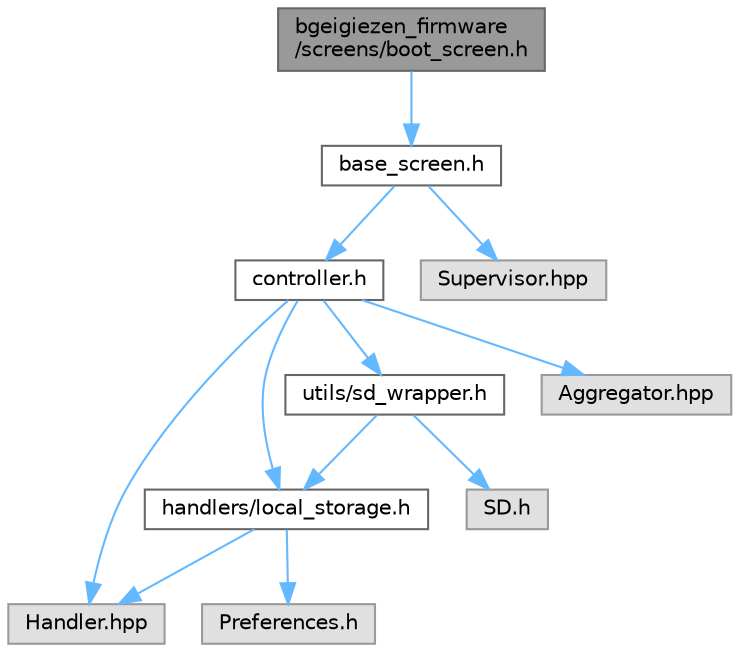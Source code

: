 digraph "bgeigiezen_firmware/screens/boot_screen.h"
{
 // LATEX_PDF_SIZE
  bgcolor="transparent";
  edge [fontname=Helvetica,fontsize=10,labelfontname=Helvetica,labelfontsize=10];
  node [fontname=Helvetica,fontsize=10,shape=box,height=0.2,width=0.4];
  Node1 [id="Node000001",label="bgeigiezen_firmware\l/screens/boot_screen.h",height=0.2,width=0.4,color="gray40", fillcolor="grey60", style="filled", fontcolor="black",tooltip=" "];
  Node1 -> Node2 [id="edge1_Node000001_Node000002",color="steelblue1",style="solid",tooltip=" "];
  Node2 [id="Node000002",label="base_screen.h",height=0.2,width=0.4,color="grey40", fillcolor="white", style="filled",URL="$base__screen_8h.html",tooltip=" "];
  Node2 -> Node3 [id="edge2_Node000002_Node000003",color="steelblue1",style="solid",tooltip=" "];
  Node3 [id="Node000003",label="controller.h",height=0.2,width=0.4,color="grey40", fillcolor="white", style="filled",URL="$controller_8h.html",tooltip=" "];
  Node3 -> Node4 [id="edge3_Node000003_Node000004",color="steelblue1",style="solid",tooltip=" "];
  Node4 [id="Node000004",label="handlers/local_storage.h",height=0.2,width=0.4,color="grey40", fillcolor="white", style="filled",URL="$local__storage_8h.html",tooltip=" "];
  Node4 -> Node5 [id="edge4_Node000004_Node000005",color="steelblue1",style="solid",tooltip=" "];
  Node5 [id="Node000005",label="Preferences.h",height=0.2,width=0.4,color="grey60", fillcolor="#E0E0E0", style="filled",tooltip=" "];
  Node4 -> Node6 [id="edge5_Node000004_Node000006",color="steelblue1",style="solid",tooltip=" "];
  Node6 [id="Node000006",label="Handler.hpp",height=0.2,width=0.4,color="grey60", fillcolor="#E0E0E0", style="filled",tooltip=" "];
  Node3 -> Node7 [id="edge6_Node000003_Node000007",color="steelblue1",style="solid",tooltip=" "];
  Node7 [id="Node000007",label="utils/sd_wrapper.h",height=0.2,width=0.4,color="grey40", fillcolor="white", style="filled",URL="$sd__wrapper_8h.html",tooltip=" "];
  Node7 -> Node8 [id="edge7_Node000007_Node000008",color="steelblue1",style="solid",tooltip=" "];
  Node8 [id="Node000008",label="SD.h",height=0.2,width=0.4,color="grey60", fillcolor="#E0E0E0", style="filled",tooltip=" "];
  Node7 -> Node4 [id="edge8_Node000007_Node000004",color="steelblue1",style="solid",tooltip=" "];
  Node3 -> Node9 [id="edge9_Node000003_Node000009",color="steelblue1",style="solid",tooltip=" "];
  Node9 [id="Node000009",label="Aggregator.hpp",height=0.2,width=0.4,color="grey60", fillcolor="#E0E0E0", style="filled",tooltip=" "];
  Node3 -> Node6 [id="edge10_Node000003_Node000006",color="steelblue1",style="solid",tooltip=" "];
  Node2 -> Node10 [id="edge11_Node000002_Node000010",color="steelblue1",style="solid",tooltip=" "];
  Node10 [id="Node000010",label="Supervisor.hpp",height=0.2,width=0.4,color="grey60", fillcolor="#E0E0E0", style="filled",tooltip=" "];
}
